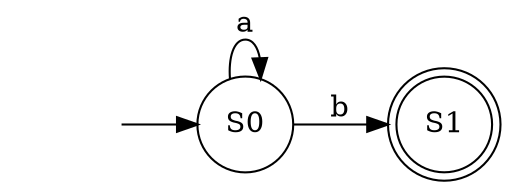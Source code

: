 digraph MinimizedDFA {
	graph [rankdir=LR]
	"" [label="" shape=plaintext]
	S1 [label=S1 shape=doublecircle]
	S0 [label=S0 shape=circle]
	"" -> S0 [label=""]
	S0 -> S0 [label=a]
	S0 -> S1 [label=b]
}
